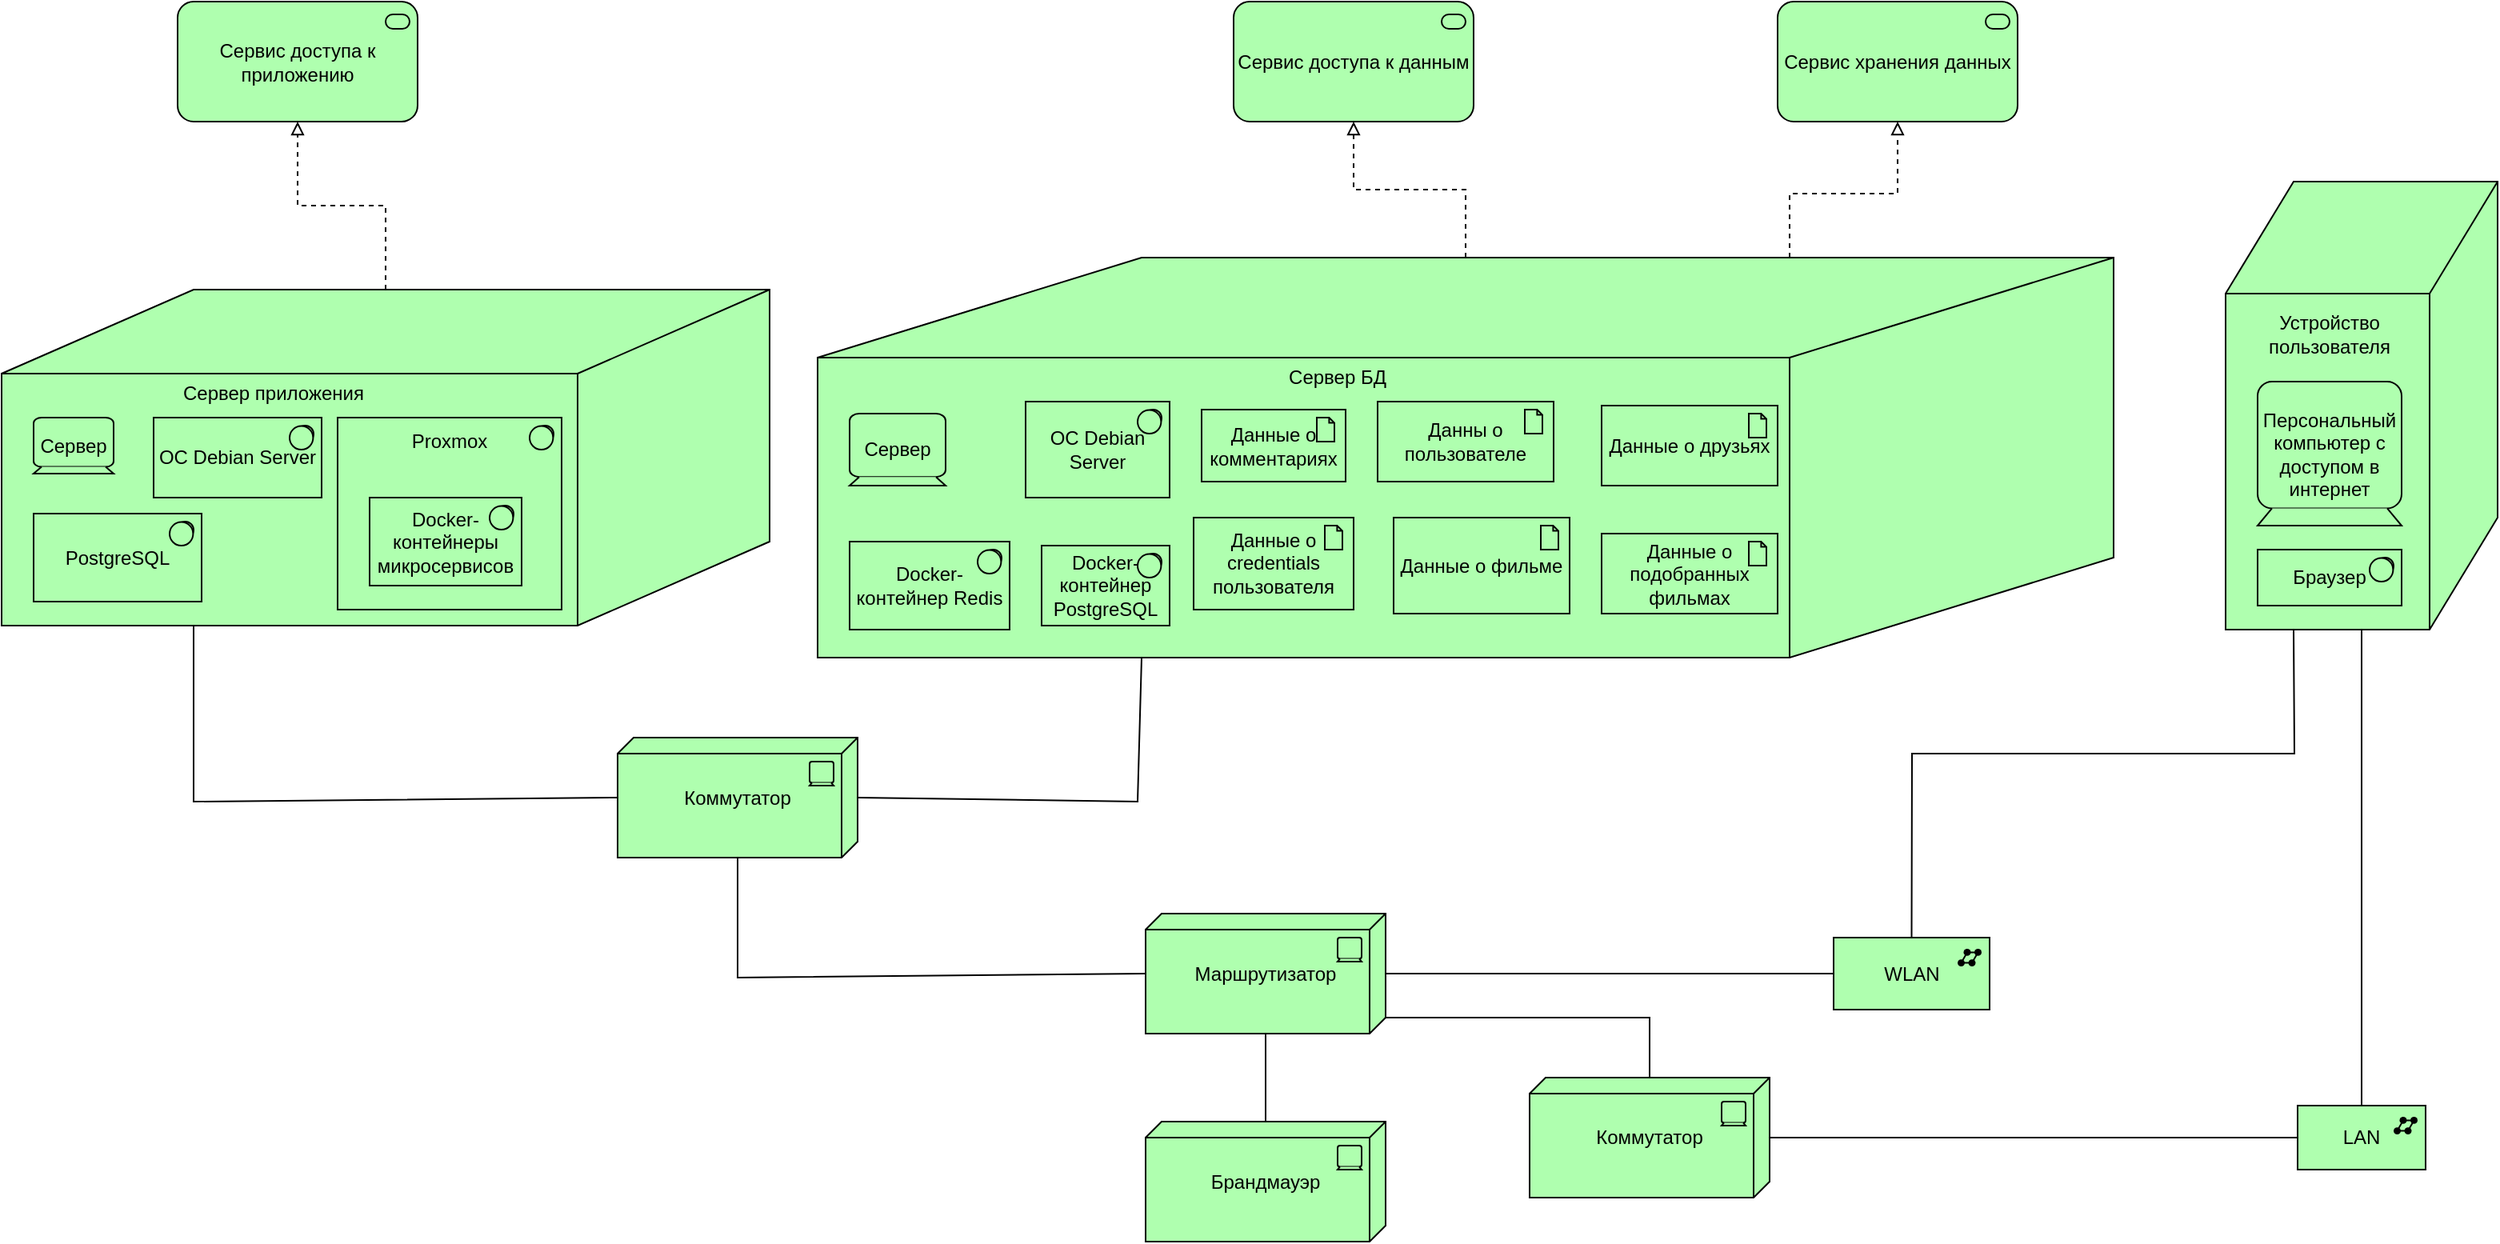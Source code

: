 <mxfile version="21.3.2" type="device">
  <diagram id="6I0OCvxSQrVGMHxT2VVA" name="Page-1">
    <mxGraphModel dx="2333" dy="1220" grid="1" gridSize="10" guides="1" tooltips="1" connect="1" arrows="1" fold="1" page="1" pageScale="1" pageWidth="850" pageHeight="1100" math="0" shadow="0">
      <root>
        <mxCell id="0" />
        <mxCell id="1" parent="0" />
        <mxCell id="Q9iimC_ABqJqE_Q__YMP-8" value="" style="html=1;outlineConnect=0;whiteSpace=wrap;fillColor=#AFFFAF;shape=mxgraph.archimate3.node;" vertex="1" parent="1">
          <mxGeometry x="10" y="320" width="480" height="210" as="geometry" />
        </mxCell>
        <mxCell id="Q9iimC_ABqJqE_Q__YMP-1" value="Сервис доступа к приложению" style="html=1;outlineConnect=0;whiteSpace=wrap;fillColor=#AFFFAF;shape=mxgraph.archimate3.application;appType=serv;archiType=rounded" vertex="1" parent="1">
          <mxGeometry x="120" y="140" width="150" height="75" as="geometry" />
        </mxCell>
        <mxCell id="Q9iimC_ABqJqE_Q__YMP-2" value="Сервис доступа к данным" style="html=1;outlineConnect=0;whiteSpace=wrap;fillColor=#AFFFAF;shape=mxgraph.archimate3.application;appType=serv;archiType=rounded" vertex="1" parent="1">
          <mxGeometry x="780" y="140" width="150" height="75" as="geometry" />
        </mxCell>
        <mxCell id="Q9iimC_ABqJqE_Q__YMP-3" value="Сервис хранения данных" style="html=1;outlineConnect=0;whiteSpace=wrap;fillColor=#AFFFAF;shape=mxgraph.archimate3.application;appType=serv;archiType=rounded" vertex="1" parent="1">
          <mxGeometry x="1120" y="140" width="150" height="75" as="geometry" />
        </mxCell>
        <mxCell id="Q9iimC_ABqJqE_Q__YMP-7" value="Сервер" style="html=1;outlineConnect=0;whiteSpace=wrap;fillColor=#AFFFAF;shape=mxgraph.archimate3.device;" vertex="1" parent="1">
          <mxGeometry x="30" y="400" width="50" height="35" as="geometry" />
        </mxCell>
        <mxCell id="Q9iimC_ABqJqE_Q__YMP-9" value="Сервер приложения" style="text;html=1;strokeColor=none;fillColor=none;align=center;verticalAlign=middle;whiteSpace=wrap;rounded=0;" vertex="1" parent="1">
          <mxGeometry x="110" y="370" width="140" height="30" as="geometry" />
        </mxCell>
        <mxCell id="Q9iimC_ABqJqE_Q__YMP-10" value="ОС Debian Server" style="html=1;outlineConnect=0;whiteSpace=wrap;fillColor=#AFFFAF;shape=mxgraph.archimate3.application;appType=sysSw;archiType=square;" vertex="1" parent="1">
          <mxGeometry x="105" y="400" width="105" height="50" as="geometry" />
        </mxCell>
        <mxCell id="Q9iimC_ABqJqE_Q__YMP-11" value="" style="html=1;outlineConnect=0;whiteSpace=wrap;fillColor=#AFFFAF;shape=mxgraph.archimate3.application;appType=sysSw;archiType=square;" vertex="1" parent="1">
          <mxGeometry x="220" y="400" width="140" height="120" as="geometry" />
        </mxCell>
        <mxCell id="Q9iimC_ABqJqE_Q__YMP-12" value="PostgreSQL" style="html=1;outlineConnect=0;whiteSpace=wrap;fillColor=#AFFFAF;shape=mxgraph.archimate3.application;appType=sysSw;archiType=square;" vertex="1" parent="1">
          <mxGeometry x="30" y="460" width="105" height="55" as="geometry" />
        </mxCell>
        <mxCell id="Q9iimC_ABqJqE_Q__YMP-13" value="Docker-контейнеры микросервисов" style="html=1;outlineConnect=0;whiteSpace=wrap;fillColor=#AFFFAF;shape=mxgraph.archimate3.application;appType=sysSw;archiType=square;" vertex="1" parent="1">
          <mxGeometry x="240" y="450" width="95" height="55" as="geometry" />
        </mxCell>
        <mxCell id="Q9iimC_ABqJqE_Q__YMP-15" value="Proxmox" style="text;html=1;strokeColor=none;fillColor=none;align=center;verticalAlign=middle;whiteSpace=wrap;rounded=0;" vertex="1" parent="1">
          <mxGeometry x="260" y="400" width="60" height="30" as="geometry" />
        </mxCell>
        <mxCell id="Q9iimC_ABqJqE_Q__YMP-16" value="Коммутатор" style="html=1;outlineConnect=0;whiteSpace=wrap;fillColor=#AFFFAF;shape=mxgraph.archimate3.tech;techType=device;" vertex="1" parent="1">
          <mxGeometry x="395" y="600" width="150" height="75" as="geometry" />
        </mxCell>
        <mxCell id="Q9iimC_ABqJqE_Q__YMP-17" value="Брандмауэр" style="html=1;outlineConnect=0;whiteSpace=wrap;fillColor=#AFFFAF;shape=mxgraph.archimate3.tech;techType=device;" vertex="1" parent="1">
          <mxGeometry x="725" y="840" width="150" height="75" as="geometry" />
        </mxCell>
        <mxCell id="Q9iimC_ABqJqE_Q__YMP-18" value="Маршрутизатор" style="html=1;outlineConnect=0;whiteSpace=wrap;fillColor=#AFFFAF;shape=mxgraph.archimate3.tech;techType=device;" vertex="1" parent="1">
          <mxGeometry x="725" y="710" width="150" height="75" as="geometry" />
        </mxCell>
        <mxCell id="Q9iimC_ABqJqE_Q__YMP-19" value="Коммутатор" style="html=1;outlineConnect=0;whiteSpace=wrap;fillColor=#AFFFAF;shape=mxgraph.archimate3.tech;techType=device;" vertex="1" parent="1">
          <mxGeometry x="965" y="812.5" width="150" height="75" as="geometry" />
        </mxCell>
        <mxCell id="Q9iimC_ABqJqE_Q__YMP-21" value="LAN" style="html=1;outlineConnect=0;whiteSpace=wrap;fillColor=#AFFFAF;shape=mxgraph.archimate3.application;appType=netw;archiType=square;" vertex="1" parent="1">
          <mxGeometry x="1445" y="830" width="80" height="40" as="geometry" />
        </mxCell>
        <mxCell id="Q9iimC_ABqJqE_Q__YMP-22" value="" style="html=1;outlineConnect=0;whiteSpace=wrap;fillColor=#AFFFAF;shape=mxgraph.archimate3.node;" vertex="1" parent="1">
          <mxGeometry x="1400" y="252.5" width="170" height="280" as="geometry" />
        </mxCell>
        <mxCell id="Q9iimC_ABqJqE_Q__YMP-23" value="Устройство пользователя" style="text;html=1;strokeColor=none;fillColor=none;align=center;verticalAlign=middle;whiteSpace=wrap;rounded=0;" vertex="1" parent="1">
          <mxGeometry x="1420" y="332.5" width="90" height="30" as="geometry" />
        </mxCell>
        <mxCell id="Q9iimC_ABqJqE_Q__YMP-24" value="Персональный компьютер с доступом в интернет" style="html=1;outlineConnect=0;whiteSpace=wrap;fillColor=#AFFFAF;shape=mxgraph.archimate3.device;" vertex="1" parent="1">
          <mxGeometry x="1420" y="377.5" width="90" height="90" as="geometry" />
        </mxCell>
        <mxCell id="Q9iimC_ABqJqE_Q__YMP-25" value="Браузер" style="html=1;outlineConnect=0;whiteSpace=wrap;fillColor=#AFFFAF;shape=mxgraph.archimate3.application;appType=sysSw;archiType=square;" vertex="1" parent="1">
          <mxGeometry x="1420" y="482.5" width="90" height="35" as="geometry" />
        </mxCell>
        <mxCell id="Q9iimC_ABqJqE_Q__YMP-27" value="" style="endArrow=none;html=1;rounded=0;entryX=0.25;entryY=1;entryDx=0;entryDy=0;entryPerimeter=0;exitX=0.5;exitY=0;exitDx=0;exitDy=0;exitPerimeter=0;" edge="1" parent="1" source="Q9iimC_ABqJqE_Q__YMP-20" target="Q9iimC_ABqJqE_Q__YMP-22">
          <mxGeometry width="50" height="50" relative="1" as="geometry">
            <mxPoint x="630" y="730" as="sourcePoint" />
            <mxPoint x="470" y="780" as="targetPoint" />
            <Array as="points">
              <mxPoint x="1204" y="610" />
              <mxPoint x="1443" y="610" />
            </Array>
          </mxGeometry>
        </mxCell>
        <mxCell id="Q9iimC_ABqJqE_Q__YMP-28" value="" style="endArrow=none;html=1;rounded=0;entryX=0;entryY=0.5;entryDx=0;entryDy=0;entryPerimeter=0;exitX=1;exitY=0.5;exitDx=0;exitDy=0;exitPerimeter=0;" edge="1" parent="1" source="Q9iimC_ABqJqE_Q__YMP-18" target="Q9iimC_ABqJqE_Q__YMP-20">
          <mxGeometry width="50" height="50" relative="1" as="geometry">
            <mxPoint x="640" y="850" as="sourcePoint" />
            <mxPoint x="690" y="800" as="targetPoint" />
          </mxGeometry>
        </mxCell>
        <mxCell id="Q9iimC_ABqJqE_Q__YMP-29" value="" style="endArrow=none;html=1;rounded=0;entryX=0;entryY=0.5;entryDx=0;entryDy=0;entryPerimeter=0;exitX=1;exitY=0.5;exitDx=0;exitDy=0;exitPerimeter=0;" edge="1" parent="1" source="Q9iimC_ABqJqE_Q__YMP-19" target="Q9iimC_ABqJqE_Q__YMP-21">
          <mxGeometry width="50" height="50" relative="1" as="geometry">
            <mxPoint x="640" y="850" as="sourcePoint" />
            <mxPoint x="690" y="800" as="targetPoint" />
          </mxGeometry>
        </mxCell>
        <mxCell id="Q9iimC_ABqJqE_Q__YMP-30" value="" style="endArrow=none;html=1;rounded=0;exitX=0.5;exitY=0;exitDx=0;exitDy=0;exitPerimeter=0;entryX=1;entryY=1;entryDx=0;entryDy=-10;entryPerimeter=0;" edge="1" parent="1" source="Q9iimC_ABqJqE_Q__YMP-19" target="Q9iimC_ABqJqE_Q__YMP-18">
          <mxGeometry width="50" height="50" relative="1" as="geometry">
            <mxPoint x="640" y="850" as="sourcePoint" />
            <mxPoint x="690" y="800" as="targetPoint" />
            <Array as="points">
              <mxPoint x="1040" y="775" />
            </Array>
          </mxGeometry>
        </mxCell>
        <mxCell id="Q9iimC_ABqJqE_Q__YMP-31" value="" style="endArrow=none;html=1;rounded=0;entryX=0.5;entryY=1;entryDx=0;entryDy=0;entryPerimeter=0;exitX=0.5;exitY=0;exitDx=0;exitDy=0;exitPerimeter=0;" edge="1" parent="1" source="Q9iimC_ABqJqE_Q__YMP-17" target="Q9iimC_ABqJqE_Q__YMP-18">
          <mxGeometry width="50" height="50" relative="1" as="geometry">
            <mxPoint x="640" y="850" as="sourcePoint" />
            <mxPoint x="690" y="800" as="targetPoint" />
            <Array as="points" />
          </mxGeometry>
        </mxCell>
        <mxCell id="Q9iimC_ABqJqE_Q__YMP-32" value="" style="endArrow=none;html=1;rounded=0;entryX=0.25;entryY=1;entryDx=0;entryDy=0;entryPerimeter=0;exitX=0;exitY=0.5;exitDx=0;exitDy=0;exitPerimeter=0;" edge="1" parent="1" source="Q9iimC_ABqJqE_Q__YMP-16" target="Q9iimC_ABqJqE_Q__YMP-8">
          <mxGeometry width="50" height="50" relative="1" as="geometry">
            <mxPoint x="420" y="740" as="sourcePoint" />
            <mxPoint x="470" y="690" as="targetPoint" />
            <Array as="points">
              <mxPoint x="130" y="640" />
            </Array>
          </mxGeometry>
        </mxCell>
        <mxCell id="Q9iimC_ABqJqE_Q__YMP-33" value="" style="endArrow=none;html=1;rounded=0;exitX=0.5;exitY=1;exitDx=0;exitDy=0;exitPerimeter=0;entryX=0;entryY=0.5;entryDx=0;entryDy=0;entryPerimeter=0;" edge="1" parent="1" source="Q9iimC_ABqJqE_Q__YMP-16" target="Q9iimC_ABqJqE_Q__YMP-18">
          <mxGeometry width="50" height="50" relative="1" as="geometry">
            <mxPoint x="745" y="670" as="sourcePoint" />
            <mxPoint x="795" y="620" as="targetPoint" />
            <Array as="points">
              <mxPoint x="470" y="750" />
            </Array>
          </mxGeometry>
        </mxCell>
        <mxCell id="Q9iimC_ABqJqE_Q__YMP-34" value="" style="html=1;outlineConnect=0;whiteSpace=wrap;fillColor=#AFFFAF;shape=mxgraph.archimate3.node;" vertex="1" parent="1">
          <mxGeometry x="520" y="300" width="810" height="250" as="geometry" />
        </mxCell>
        <mxCell id="Q9iimC_ABqJqE_Q__YMP-35" value="Данны о пользователе" style="html=1;outlineConnect=0;whiteSpace=wrap;fillColor=#AFFFAF;shape=mxgraph.archimate3.application;appType=artifact;archiType=square;" vertex="1" parent="1">
          <mxGeometry x="870" y="390" width="110" height="50" as="geometry" />
        </mxCell>
        <mxCell id="Q9iimC_ABqJqE_Q__YMP-36" value="Данные о фильме" style="html=1;outlineConnect=0;whiteSpace=wrap;fillColor=#AFFFAF;shape=mxgraph.archimate3.application;appType=artifact;archiType=square;" vertex="1" parent="1">
          <mxGeometry x="880" y="462.5" width="110" height="60" as="geometry" />
        </mxCell>
        <mxCell id="Q9iimC_ABqJqE_Q__YMP-37" value="Данные о credentials пользователя" style="html=1;outlineConnect=0;whiteSpace=wrap;fillColor=#AFFFAF;shape=mxgraph.archimate3.application;appType=artifact;archiType=square;" vertex="1" parent="1">
          <mxGeometry x="755" y="462.5" width="100" height="57.5" as="geometry" />
        </mxCell>
        <mxCell id="Q9iimC_ABqJqE_Q__YMP-38" value="Данные о друзьях" style="html=1;outlineConnect=0;whiteSpace=wrap;fillColor=#AFFFAF;shape=mxgraph.archimate3.application;appType=artifact;archiType=square;" vertex="1" parent="1">
          <mxGeometry x="1010" y="392.5" width="110" height="50" as="geometry" />
        </mxCell>
        <mxCell id="Q9iimC_ABqJqE_Q__YMP-39" value="Данные о подобранных фильмах" style="html=1;outlineConnect=0;whiteSpace=wrap;fillColor=#AFFFAF;shape=mxgraph.archimate3.application;appType=artifact;archiType=square;" vertex="1" parent="1">
          <mxGeometry x="1010" y="472.5" width="110" height="50" as="geometry" />
        </mxCell>
        <mxCell id="Q9iimC_ABqJqE_Q__YMP-40" value="Данные о комментариях" style="html=1;outlineConnect=0;whiteSpace=wrap;fillColor=#AFFFAF;shape=mxgraph.archimate3.application;appType=artifact;archiType=square;" vertex="1" parent="1">
          <mxGeometry x="760" y="395" width="90" height="45" as="geometry" />
        </mxCell>
        <mxCell id="Q9iimC_ABqJqE_Q__YMP-41" value="Сервер" style="html=1;outlineConnect=0;whiteSpace=wrap;fillColor=#AFFFAF;shape=mxgraph.archimate3.device;" vertex="1" parent="1">
          <mxGeometry x="540" y="397.5" width="60" height="45" as="geometry" />
        </mxCell>
        <mxCell id="Q9iimC_ABqJqE_Q__YMP-42" value="ОС Debian Server" style="html=1;outlineConnect=0;whiteSpace=wrap;fillColor=#AFFFAF;shape=mxgraph.archimate3.application;appType=sysSw;archiType=square;" vertex="1" parent="1">
          <mxGeometry x="650" y="390" width="90" height="60" as="geometry" />
        </mxCell>
        <mxCell id="Q9iimC_ABqJqE_Q__YMP-43" value="Docker-контейнер PostgreSQL" style="html=1;outlineConnect=0;whiteSpace=wrap;fillColor=#AFFFAF;shape=mxgraph.archimate3.application;appType=sysSw;archiType=square;" vertex="1" parent="1">
          <mxGeometry x="660" y="480" width="80" height="50" as="geometry" />
        </mxCell>
        <mxCell id="Q9iimC_ABqJqE_Q__YMP-44" value="Docker-контейнер Redis" style="html=1;outlineConnect=0;whiteSpace=wrap;fillColor=#AFFFAF;shape=mxgraph.archimate3.application;appType=sysSw;archiType=square;" vertex="1" parent="1">
          <mxGeometry x="540" y="477.5" width="100" height="55" as="geometry" />
        </mxCell>
        <mxCell id="Q9iimC_ABqJqE_Q__YMP-47" value="Сервер БД" style="text;html=1;strokeColor=none;fillColor=none;align=center;verticalAlign=middle;whiteSpace=wrap;rounded=0;" vertex="1" parent="1">
          <mxGeometry x="790" y="360" width="110" height="30" as="geometry" />
        </mxCell>
        <mxCell id="Q9iimC_ABqJqE_Q__YMP-48" value="" style="endArrow=none;html=1;rounded=0;entryX=1;entryY=0.5;entryDx=0;entryDy=0;entryPerimeter=0;exitX=0.25;exitY=1;exitDx=0;exitDy=0;exitPerimeter=0;" edge="1" parent="1" source="Q9iimC_ABqJqE_Q__YMP-34" target="Q9iimC_ABqJqE_Q__YMP-16">
          <mxGeometry width="50" height="50" relative="1" as="geometry">
            <mxPoint x="810" y="580" as="sourcePoint" />
            <mxPoint x="860" y="530" as="targetPoint" />
            <Array as="points">
              <mxPoint x="720" y="640" />
            </Array>
          </mxGeometry>
        </mxCell>
        <mxCell id="Q9iimC_ABqJqE_Q__YMP-20" value="WLAN" style="html=1;outlineConnect=0;whiteSpace=wrap;fillColor=#AFFFAF;shape=mxgraph.archimate3.application;appType=netw;archiType=square;" vertex="1" parent="1">
          <mxGeometry x="1155" y="725" width="97.5" height="45" as="geometry" />
        </mxCell>
        <mxCell id="Q9iimC_ABqJqE_Q__YMP-50" value="" style="endArrow=none;html=1;rounded=0;exitX=0.5;exitY=1;exitDx=0;exitDy=0;exitPerimeter=0;entryX=0.5;entryY=0;entryDx=0;entryDy=0;entryPerimeter=0;" edge="1" parent="1" source="Q9iimC_ABqJqE_Q__YMP-22" target="Q9iimC_ABqJqE_Q__YMP-21">
          <mxGeometry width="50" height="50" relative="1" as="geometry">
            <mxPoint x="1070" y="530" as="sourcePoint" />
            <mxPoint x="1120" y="480" as="targetPoint" />
          </mxGeometry>
        </mxCell>
        <mxCell id="Q9iimC_ABqJqE_Q__YMP-51" value="" style="edgeStyle=elbowEdgeStyle;html=1;endArrow=block;elbow=vertical;endFill=0;dashed=1;rounded=0;exitX=0.5;exitY=0;exitDx=0;exitDy=0;exitPerimeter=0;entryX=0.5;entryY=1;entryDx=0;entryDy=0;entryPerimeter=0;" edge="1" parent="1" source="Q9iimC_ABqJqE_Q__YMP-8" target="Q9iimC_ABqJqE_Q__YMP-1">
          <mxGeometry width="160" relative="1" as="geometry">
            <mxPoint x="770" y="480" as="sourcePoint" />
            <mxPoint x="930" y="480" as="targetPoint" />
          </mxGeometry>
        </mxCell>
        <mxCell id="Q9iimC_ABqJqE_Q__YMP-52" value="" style="edgeStyle=elbowEdgeStyle;html=1;endArrow=block;elbow=vertical;endFill=0;dashed=1;rounded=0;exitX=0.5;exitY=0;exitDx=0;exitDy=0;exitPerimeter=0;entryX=0.5;entryY=1;entryDx=0;entryDy=0;entryPerimeter=0;" edge="1" parent="1" source="Q9iimC_ABqJqE_Q__YMP-34" target="Q9iimC_ABqJqE_Q__YMP-2">
          <mxGeometry width="160" relative="1" as="geometry">
            <mxPoint x="770" y="480" as="sourcePoint" />
            <mxPoint x="930" y="480" as="targetPoint" />
          </mxGeometry>
        </mxCell>
        <mxCell id="Q9iimC_ABqJqE_Q__YMP-53" value="" style="edgeStyle=elbowEdgeStyle;html=1;endArrow=block;elbow=vertical;endFill=0;dashed=1;rounded=0;exitX=0.75;exitY=0;exitDx=0;exitDy=0;exitPerimeter=0;entryX=0.5;entryY=1;entryDx=0;entryDy=0;entryPerimeter=0;" edge="1" parent="1" source="Q9iimC_ABqJqE_Q__YMP-34" target="Q9iimC_ABqJqE_Q__YMP-3">
          <mxGeometry width="160" relative="1" as="geometry">
            <mxPoint x="770" y="480" as="sourcePoint" />
            <mxPoint x="1080" y="160" as="targetPoint" />
            <Array as="points">
              <mxPoint x="1160" y="260" />
            </Array>
          </mxGeometry>
        </mxCell>
      </root>
    </mxGraphModel>
  </diagram>
</mxfile>
